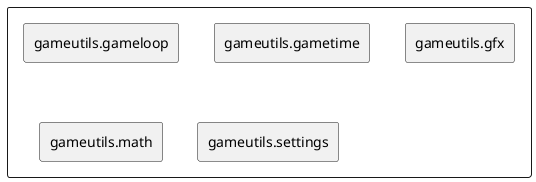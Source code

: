 @startuml
rectangle {
rectangle gameutils.gameloop as gameloop.dart
rectangle gameutils.gametime as gametime.dart
rectangle gameutils.gfx as gfx.dart
rectangle gameutils.math as math.dart
rectangle gameutils.settings as settings.dart
}
@enduml
